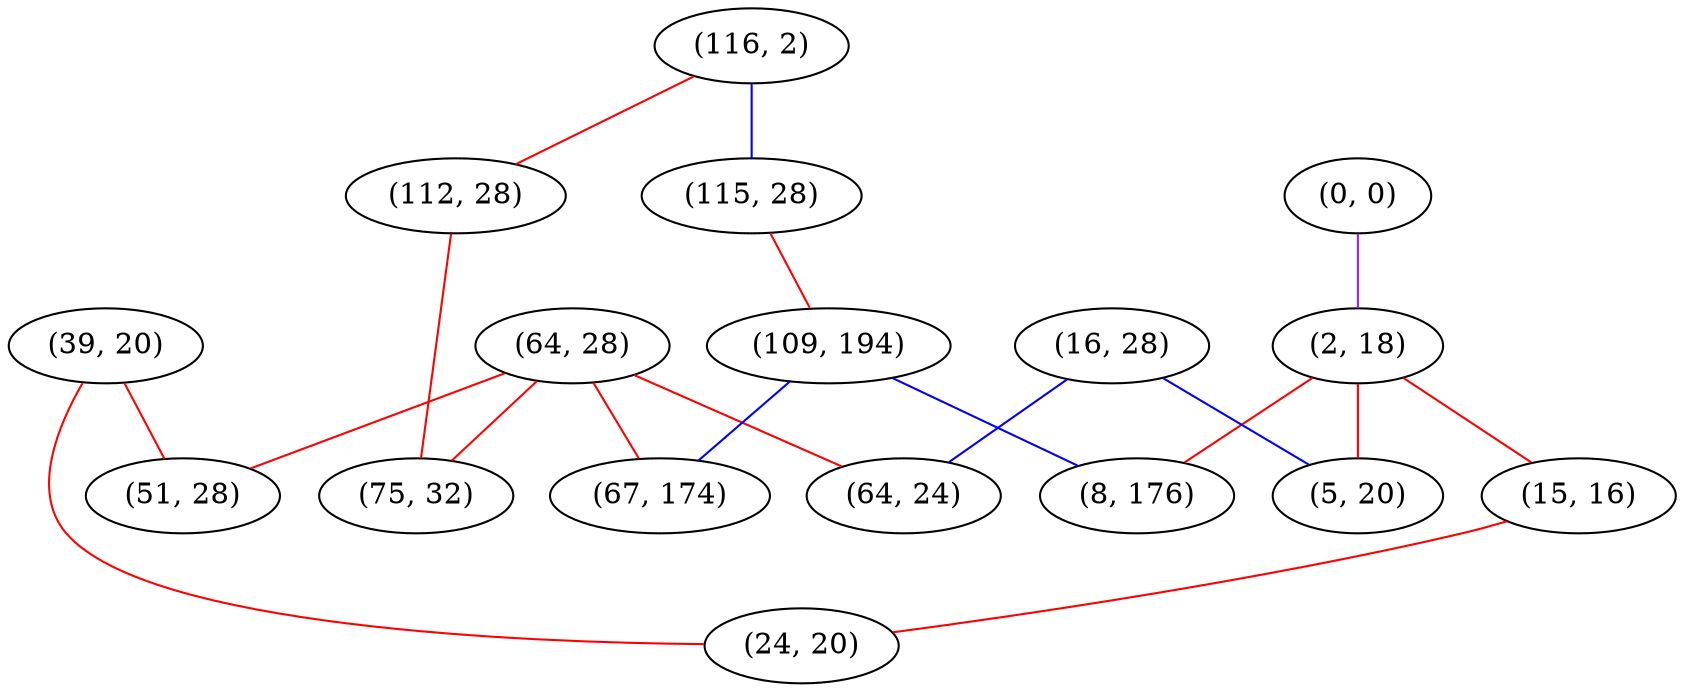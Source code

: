 graph "" {
"(39, 20)";
"(64, 28)";
"(0, 0)";
"(51, 28)";
"(2, 18)";
"(16, 28)";
"(116, 2)";
"(115, 28)";
"(64, 24)";
"(112, 28)";
"(75, 32)";
"(5, 20)";
"(109, 194)";
"(8, 176)";
"(15, 16)";
"(67, 174)";
"(24, 20)";
"(39, 20)" -- "(51, 28)"  [color=red, key=0, weight=1];
"(39, 20)" -- "(24, 20)"  [color=red, key=0, weight=1];
"(64, 28)" -- "(75, 32)"  [color=red, key=0, weight=1];
"(64, 28)" -- "(64, 24)"  [color=red, key=0, weight=1];
"(64, 28)" -- "(51, 28)"  [color=red, key=0, weight=1];
"(64, 28)" -- "(67, 174)"  [color=red, key=0, weight=1];
"(0, 0)" -- "(2, 18)"  [color=purple, key=0, weight=4];
"(2, 18)" -- "(5, 20)"  [color=red, key=0, weight=1];
"(2, 18)" -- "(8, 176)"  [color=red, key=0, weight=1];
"(2, 18)" -- "(15, 16)"  [color=red, key=0, weight=1];
"(16, 28)" -- "(5, 20)"  [color=blue, key=0, weight=3];
"(16, 28)" -- "(64, 24)"  [color=blue, key=0, weight=3];
"(116, 2)" -- "(115, 28)"  [color=blue, key=0, weight=3];
"(116, 2)" -- "(112, 28)"  [color=red, key=0, weight=1];
"(115, 28)" -- "(109, 194)"  [color=red, key=0, weight=1];
"(112, 28)" -- "(75, 32)"  [color=red, key=0, weight=1];
"(109, 194)" -- "(8, 176)"  [color=blue, key=0, weight=3];
"(109, 194)" -- "(67, 174)"  [color=blue, key=0, weight=3];
"(15, 16)" -- "(24, 20)"  [color=red, key=0, weight=1];
}
